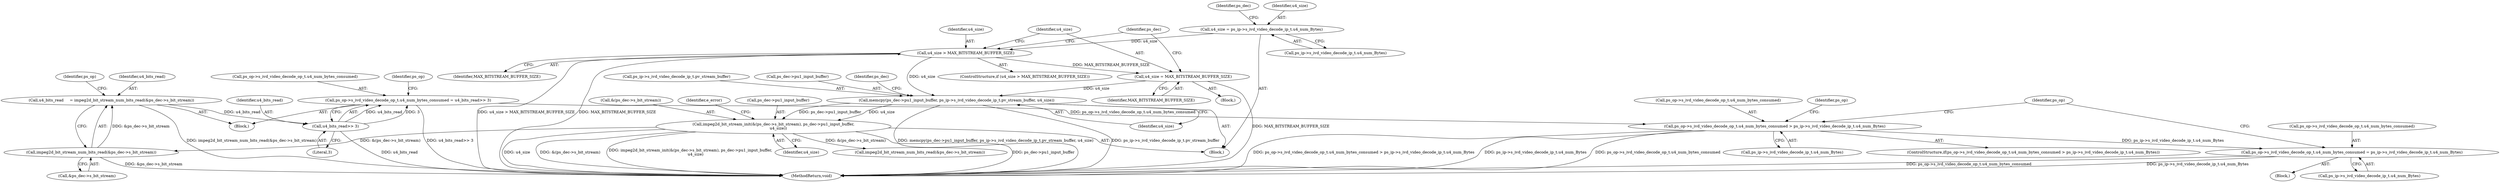 digraph "0_Android_bef16671c891e16f25a7b174bc528eea109357be_0@API" {
"1000184" [label="(Call,ps_op->s_ivd_video_decode_op_t.u4_num_bytes_consumed = u4_bits_read>> 3)"];
"1000190" [label="(Call,u4_bits_read>> 3)"];
"1000177" [label="(Call,u4_bits_read     = impeg2d_bit_stream_num_bits_read(&ps_dec->s_bit_stream))"];
"1000179" [label="(Call,impeg2d_bit_stream_num_bits_read(&ps_dec->s_bit_stream))"];
"1000147" [label="(Call,impeg2d_bit_stream_init(&(ps_dec->s_bit_stream), ps_dec->pu1_input_buffer,\n        u4_size))"];
"1000137" [label="(Call,memcpy(ps_dec->pu1_input_buffer, ps_ip->s_ivd_video_decode_ip_t.pv_stream_buffer, u4_size))"];
"1000134" [label="(Call,u4_size = MAX_BITSTREAM_BUFFER_SIZE)"];
"1000130" [label="(Call,u4_size > MAX_BITSTREAM_BUFFER_SIZE)"];
"1000110" [label="(Call,u4_size = ps_ip->s_ivd_video_decode_ip_t.u4_num_Bytes)"];
"1000194" [label="(Call,ps_op->s_ivd_video_decode_op_t.u4_num_bytes_consumed > ps_ip->s_ivd_video_decode_ip_t.u4_num_Bytes)"];
"1000206" [label="(Call,ps_op->s_ivd_video_decode_op_t.u4_num_bytes_consumed = ps_ip->s_ivd_video_decode_ip_t.u4_num_Bytes)"];
"1000369" [label="(MethodReturn,void)"];
"1000195" [label="(Call,ps_op->s_ivd_video_decode_op_t.u4_num_bytes_consumed)"];
"1000180" [label="(Call,&ps_dec->s_bit_stream)"];
"1000141" [label="(Call,ps_ip->s_ivd_video_decode_ip_t.pv_stream_buffer)"];
"1000138" [label="(Call,ps_dec->pu1_input_buffer)"];
"1000205" [label="(Block,)"];
"1000200" [label="(Call,ps_ip->s_ivd_video_decode_ip_t.u4_num_Bytes)"];
"1000110" [label="(Call,u4_size = ps_ip->s_ivd_video_decode_ip_t.u4_num_Bytes)"];
"1000155" [label="(Identifier,u4_size)"];
"1000118" [label="(Identifier,ps_dec)"];
"1000136" [label="(Identifier,MAX_BITSTREAM_BUFFER_SIZE)"];
"1000135" [label="(Identifier,u4_size)"];
"1000129" [label="(ControlStructure,if (u4_size > MAX_BITSTREAM_BUFFER_SIZE))"];
"1000177" [label="(Call,u4_bits_read     = impeg2d_bit_stream_num_bits_read(&ps_dec->s_bit_stream))"];
"1000150" [label="(Identifier,ps_dec)"];
"1000206" [label="(Call,ps_op->s_ivd_video_decode_op_t.u4_num_bytes_consumed = ps_ip->s_ivd_video_decode_ip_t.u4_num_Bytes)"];
"1000192" [label="(Literal,3)"];
"1000147" [label="(Call,impeg2d_bit_stream_init(&(ps_dec->s_bit_stream), ps_dec->pu1_input_buffer,\n        u4_size))"];
"1000160" [label="(Identifier,e_error)"];
"1000169" [label="(Block,)"];
"1000111" [label="(Identifier,u4_size)"];
"1000209" [label="(Identifier,ps_op)"];
"1000106" [label="(Block,)"];
"1000185" [label="(Call,ps_op->s_ivd_video_decode_op_t.u4_num_bytes_consumed)"];
"1000131" [label="(Identifier,u4_size)"];
"1000112" [label="(Call,ps_ip->s_ivd_video_decode_ip_t.u4_num_Bytes)"];
"1000133" [label="(Block,)"];
"1000134" [label="(Call,u4_size = MAX_BITSTREAM_BUFFER_SIZE)"];
"1000221" [label="(Identifier,ps_op)"];
"1000197" [label="(Identifier,ps_op)"];
"1000184" [label="(Call,ps_op->s_ivd_video_decode_op_t.u4_num_bytes_consumed = u4_bits_read>> 3)"];
"1000305" [label="(Call,impeg2d_bit_stream_num_bits_read(&ps_dec->s_bit_stream))"];
"1000187" [label="(Identifier,ps_op)"];
"1000152" [label="(Call,ps_dec->pu1_input_buffer)"];
"1000193" [label="(ControlStructure,if(ps_op->s_ivd_video_decode_op_t.u4_num_bytes_consumed > ps_ip->s_ivd_video_decode_ip_t.u4_num_Bytes))"];
"1000207" [label="(Call,ps_op->s_ivd_video_decode_op_t.u4_num_bytes_consumed)"];
"1000178" [label="(Identifier,u4_bits_read)"];
"1000132" [label="(Identifier,MAX_BITSTREAM_BUFFER_SIZE)"];
"1000139" [label="(Identifier,ps_dec)"];
"1000212" [label="(Call,ps_ip->s_ivd_video_decode_ip_t.u4_num_Bytes)"];
"1000137" [label="(Call,memcpy(ps_dec->pu1_input_buffer, ps_ip->s_ivd_video_decode_ip_t.pv_stream_buffer, u4_size))"];
"1000191" [label="(Identifier,u4_bits_read)"];
"1000148" [label="(Call,&(ps_dec->s_bit_stream))"];
"1000146" [label="(Identifier,u4_size)"];
"1000130" [label="(Call,u4_size > MAX_BITSTREAM_BUFFER_SIZE)"];
"1000194" [label="(Call,ps_op->s_ivd_video_decode_op_t.u4_num_bytes_consumed > ps_ip->s_ivd_video_decode_ip_t.u4_num_Bytes)"];
"1000179" [label="(Call,impeg2d_bit_stream_num_bits_read(&ps_dec->s_bit_stream))"];
"1000190" [label="(Call,u4_bits_read>> 3)"];
"1000184" -> "1000169"  [label="AST: "];
"1000184" -> "1000190"  [label="CFG: "];
"1000185" -> "1000184"  [label="AST: "];
"1000190" -> "1000184"  [label="AST: "];
"1000197" -> "1000184"  [label="CFG: "];
"1000184" -> "1000369"  [label="DDG: u4_bits_read>> 3"];
"1000190" -> "1000184"  [label="DDG: u4_bits_read"];
"1000190" -> "1000184"  [label="DDG: 3"];
"1000184" -> "1000194"  [label="DDG: ps_op->s_ivd_video_decode_op_t.u4_num_bytes_consumed"];
"1000190" -> "1000192"  [label="CFG: "];
"1000191" -> "1000190"  [label="AST: "];
"1000192" -> "1000190"  [label="AST: "];
"1000190" -> "1000369"  [label="DDG: u4_bits_read"];
"1000177" -> "1000190"  [label="DDG: u4_bits_read"];
"1000177" -> "1000169"  [label="AST: "];
"1000177" -> "1000179"  [label="CFG: "];
"1000178" -> "1000177"  [label="AST: "];
"1000179" -> "1000177"  [label="AST: "];
"1000187" -> "1000177"  [label="CFG: "];
"1000177" -> "1000369"  [label="DDG: impeg2d_bit_stream_num_bits_read(&ps_dec->s_bit_stream)"];
"1000179" -> "1000177"  [label="DDG: &ps_dec->s_bit_stream"];
"1000179" -> "1000180"  [label="CFG: "];
"1000180" -> "1000179"  [label="AST: "];
"1000179" -> "1000369"  [label="DDG: &ps_dec->s_bit_stream"];
"1000147" -> "1000179"  [label="DDG: &(ps_dec->s_bit_stream)"];
"1000147" -> "1000106"  [label="AST: "];
"1000147" -> "1000155"  [label="CFG: "];
"1000148" -> "1000147"  [label="AST: "];
"1000152" -> "1000147"  [label="AST: "];
"1000155" -> "1000147"  [label="AST: "];
"1000160" -> "1000147"  [label="CFG: "];
"1000147" -> "1000369"  [label="DDG: ps_dec->pu1_input_buffer"];
"1000147" -> "1000369"  [label="DDG: u4_size"];
"1000147" -> "1000369"  [label="DDG: &(ps_dec->s_bit_stream)"];
"1000147" -> "1000369"  [label="DDG: impeg2d_bit_stream_init(&(ps_dec->s_bit_stream), ps_dec->pu1_input_buffer,\n        u4_size)"];
"1000137" -> "1000147"  [label="DDG: ps_dec->pu1_input_buffer"];
"1000137" -> "1000147"  [label="DDG: u4_size"];
"1000147" -> "1000305"  [label="DDG: &(ps_dec->s_bit_stream)"];
"1000137" -> "1000106"  [label="AST: "];
"1000137" -> "1000146"  [label="CFG: "];
"1000138" -> "1000137"  [label="AST: "];
"1000141" -> "1000137"  [label="AST: "];
"1000146" -> "1000137"  [label="AST: "];
"1000150" -> "1000137"  [label="CFG: "];
"1000137" -> "1000369"  [label="DDG: ps_ip->s_ivd_video_decode_ip_t.pv_stream_buffer"];
"1000137" -> "1000369"  [label="DDG: memcpy(ps_dec->pu1_input_buffer, ps_ip->s_ivd_video_decode_ip_t.pv_stream_buffer, u4_size)"];
"1000134" -> "1000137"  [label="DDG: u4_size"];
"1000130" -> "1000137"  [label="DDG: u4_size"];
"1000134" -> "1000133"  [label="AST: "];
"1000134" -> "1000136"  [label="CFG: "];
"1000135" -> "1000134"  [label="AST: "];
"1000136" -> "1000134"  [label="AST: "];
"1000139" -> "1000134"  [label="CFG: "];
"1000134" -> "1000369"  [label="DDG: MAX_BITSTREAM_BUFFER_SIZE"];
"1000130" -> "1000134"  [label="DDG: MAX_BITSTREAM_BUFFER_SIZE"];
"1000130" -> "1000129"  [label="AST: "];
"1000130" -> "1000132"  [label="CFG: "];
"1000131" -> "1000130"  [label="AST: "];
"1000132" -> "1000130"  [label="AST: "];
"1000135" -> "1000130"  [label="CFG: "];
"1000139" -> "1000130"  [label="CFG: "];
"1000130" -> "1000369"  [label="DDG: u4_size > MAX_BITSTREAM_BUFFER_SIZE"];
"1000130" -> "1000369"  [label="DDG: MAX_BITSTREAM_BUFFER_SIZE"];
"1000110" -> "1000130"  [label="DDG: u4_size"];
"1000110" -> "1000106"  [label="AST: "];
"1000110" -> "1000112"  [label="CFG: "];
"1000111" -> "1000110"  [label="AST: "];
"1000112" -> "1000110"  [label="AST: "];
"1000118" -> "1000110"  [label="CFG: "];
"1000194" -> "1000193"  [label="AST: "];
"1000194" -> "1000200"  [label="CFG: "];
"1000195" -> "1000194"  [label="AST: "];
"1000200" -> "1000194"  [label="AST: "];
"1000209" -> "1000194"  [label="CFG: "];
"1000221" -> "1000194"  [label="CFG: "];
"1000194" -> "1000369"  [label="DDG: ps_op->s_ivd_video_decode_op_t.u4_num_bytes_consumed > ps_ip->s_ivd_video_decode_ip_t.u4_num_Bytes"];
"1000194" -> "1000369"  [label="DDG: ps_ip->s_ivd_video_decode_ip_t.u4_num_Bytes"];
"1000194" -> "1000369"  [label="DDG: ps_op->s_ivd_video_decode_op_t.u4_num_bytes_consumed"];
"1000194" -> "1000206"  [label="DDG: ps_ip->s_ivd_video_decode_ip_t.u4_num_Bytes"];
"1000206" -> "1000205"  [label="AST: "];
"1000206" -> "1000212"  [label="CFG: "];
"1000207" -> "1000206"  [label="AST: "];
"1000212" -> "1000206"  [label="AST: "];
"1000221" -> "1000206"  [label="CFG: "];
"1000206" -> "1000369"  [label="DDG: ps_op->s_ivd_video_decode_op_t.u4_num_bytes_consumed"];
"1000206" -> "1000369"  [label="DDG: ps_ip->s_ivd_video_decode_ip_t.u4_num_Bytes"];
}
